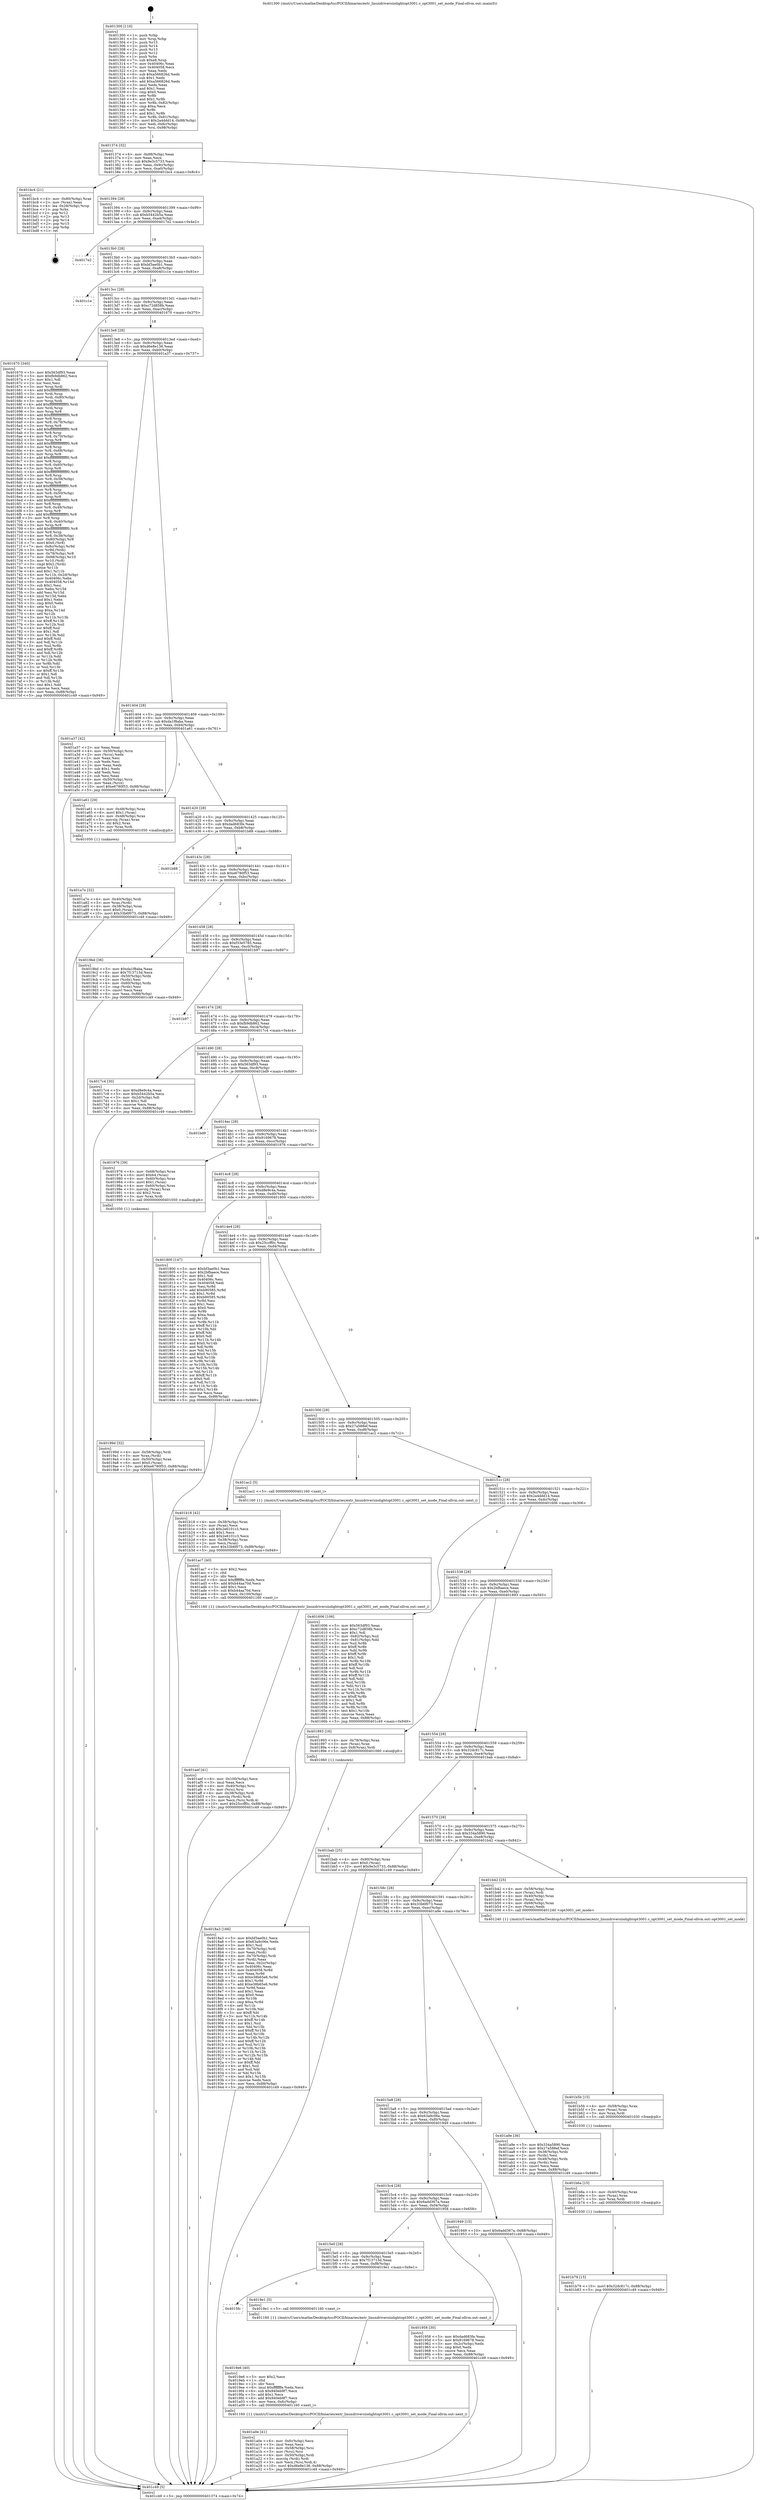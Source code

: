 digraph "0x401300" {
  label = "0x401300 (/mnt/c/Users/mathe/Desktop/tcc/POCII/binaries/extr_linuxdriversiiolightopt3001.c_opt3001_set_mode_Final-ollvm.out::main(0))"
  labelloc = "t"
  node[shape=record]

  Entry [label="",width=0.3,height=0.3,shape=circle,fillcolor=black,style=filled]
  "0x401374" [label="{
     0x401374 [32]\l
     | [instrs]\l
     &nbsp;&nbsp;0x401374 \<+6\>: mov -0x88(%rbp),%eax\l
     &nbsp;&nbsp;0x40137a \<+2\>: mov %eax,%ecx\l
     &nbsp;&nbsp;0x40137c \<+6\>: sub $0x9e3c5733,%ecx\l
     &nbsp;&nbsp;0x401382 \<+6\>: mov %eax,-0x9c(%rbp)\l
     &nbsp;&nbsp;0x401388 \<+6\>: mov %ecx,-0xa0(%rbp)\l
     &nbsp;&nbsp;0x40138e \<+6\>: je 0000000000401bc4 \<main+0x8c4\>\l
  }"]
  "0x401bc4" [label="{
     0x401bc4 [21]\l
     | [instrs]\l
     &nbsp;&nbsp;0x401bc4 \<+4\>: mov -0x80(%rbp),%rax\l
     &nbsp;&nbsp;0x401bc8 \<+2\>: mov (%rax),%eax\l
     &nbsp;&nbsp;0x401bca \<+4\>: lea -0x28(%rbp),%rsp\l
     &nbsp;&nbsp;0x401bce \<+1\>: pop %rbx\l
     &nbsp;&nbsp;0x401bcf \<+2\>: pop %r12\l
     &nbsp;&nbsp;0x401bd1 \<+2\>: pop %r13\l
     &nbsp;&nbsp;0x401bd3 \<+2\>: pop %r14\l
     &nbsp;&nbsp;0x401bd5 \<+2\>: pop %r15\l
     &nbsp;&nbsp;0x401bd7 \<+1\>: pop %rbp\l
     &nbsp;&nbsp;0x401bd8 \<+1\>: ret\l
  }"]
  "0x401394" [label="{
     0x401394 [28]\l
     | [instrs]\l
     &nbsp;&nbsp;0x401394 \<+5\>: jmp 0000000000401399 \<main+0x99\>\l
     &nbsp;&nbsp;0x401399 \<+6\>: mov -0x9c(%rbp),%eax\l
     &nbsp;&nbsp;0x40139f \<+5\>: sub $0xb5442b5a,%eax\l
     &nbsp;&nbsp;0x4013a4 \<+6\>: mov %eax,-0xa4(%rbp)\l
     &nbsp;&nbsp;0x4013aa \<+6\>: je 00000000004017e2 \<main+0x4e2\>\l
  }"]
  Exit [label="",width=0.3,height=0.3,shape=circle,fillcolor=black,style=filled,peripheries=2]
  "0x4017e2" [label="{
     0x4017e2\l
  }", style=dashed]
  "0x4013b0" [label="{
     0x4013b0 [28]\l
     | [instrs]\l
     &nbsp;&nbsp;0x4013b0 \<+5\>: jmp 00000000004013b5 \<main+0xb5\>\l
     &nbsp;&nbsp;0x4013b5 \<+6\>: mov -0x9c(%rbp),%eax\l
     &nbsp;&nbsp;0x4013bb \<+5\>: sub $0xbf3ae0b1,%eax\l
     &nbsp;&nbsp;0x4013c0 \<+6\>: mov %eax,-0xa8(%rbp)\l
     &nbsp;&nbsp;0x4013c6 \<+6\>: je 0000000000401c1e \<main+0x91e\>\l
  }"]
  "0x401b79" [label="{
     0x401b79 [15]\l
     | [instrs]\l
     &nbsp;&nbsp;0x401b79 \<+10\>: movl $0x32dc817c,-0x88(%rbp)\l
     &nbsp;&nbsp;0x401b83 \<+5\>: jmp 0000000000401c49 \<main+0x949\>\l
  }"]
  "0x401c1e" [label="{
     0x401c1e\l
  }", style=dashed]
  "0x4013cc" [label="{
     0x4013cc [28]\l
     | [instrs]\l
     &nbsp;&nbsp;0x4013cc \<+5\>: jmp 00000000004013d1 \<main+0xd1\>\l
     &nbsp;&nbsp;0x4013d1 \<+6\>: mov -0x9c(%rbp),%eax\l
     &nbsp;&nbsp;0x4013d7 \<+5\>: sub $0xc72d858b,%eax\l
     &nbsp;&nbsp;0x4013dc \<+6\>: mov %eax,-0xac(%rbp)\l
     &nbsp;&nbsp;0x4013e2 \<+6\>: je 0000000000401670 \<main+0x370\>\l
  }"]
  "0x401b6a" [label="{
     0x401b6a [15]\l
     | [instrs]\l
     &nbsp;&nbsp;0x401b6a \<+4\>: mov -0x40(%rbp),%rax\l
     &nbsp;&nbsp;0x401b6e \<+3\>: mov (%rax),%rax\l
     &nbsp;&nbsp;0x401b71 \<+3\>: mov %rax,%rdi\l
     &nbsp;&nbsp;0x401b74 \<+5\>: call 0000000000401030 \<free@plt\>\l
     | [calls]\l
     &nbsp;&nbsp;0x401030 \{1\} (unknown)\l
  }"]
  "0x401670" [label="{
     0x401670 [340]\l
     | [instrs]\l
     &nbsp;&nbsp;0x401670 \<+5\>: mov $0x563df93,%eax\l
     &nbsp;&nbsp;0x401675 \<+5\>: mov $0xfb9db862,%ecx\l
     &nbsp;&nbsp;0x40167a \<+2\>: mov $0x1,%dl\l
     &nbsp;&nbsp;0x40167c \<+2\>: xor %esi,%esi\l
     &nbsp;&nbsp;0x40167e \<+3\>: mov %rsp,%rdi\l
     &nbsp;&nbsp;0x401681 \<+4\>: add $0xfffffffffffffff0,%rdi\l
     &nbsp;&nbsp;0x401685 \<+3\>: mov %rdi,%rsp\l
     &nbsp;&nbsp;0x401688 \<+4\>: mov %rdi,-0x80(%rbp)\l
     &nbsp;&nbsp;0x40168c \<+3\>: mov %rsp,%rdi\l
     &nbsp;&nbsp;0x40168f \<+4\>: add $0xfffffffffffffff0,%rdi\l
     &nbsp;&nbsp;0x401693 \<+3\>: mov %rdi,%rsp\l
     &nbsp;&nbsp;0x401696 \<+3\>: mov %rsp,%r8\l
     &nbsp;&nbsp;0x401699 \<+4\>: add $0xfffffffffffffff0,%r8\l
     &nbsp;&nbsp;0x40169d \<+3\>: mov %r8,%rsp\l
     &nbsp;&nbsp;0x4016a0 \<+4\>: mov %r8,-0x78(%rbp)\l
     &nbsp;&nbsp;0x4016a4 \<+3\>: mov %rsp,%r8\l
     &nbsp;&nbsp;0x4016a7 \<+4\>: add $0xfffffffffffffff0,%r8\l
     &nbsp;&nbsp;0x4016ab \<+3\>: mov %r8,%rsp\l
     &nbsp;&nbsp;0x4016ae \<+4\>: mov %r8,-0x70(%rbp)\l
     &nbsp;&nbsp;0x4016b2 \<+3\>: mov %rsp,%r8\l
     &nbsp;&nbsp;0x4016b5 \<+4\>: add $0xfffffffffffffff0,%r8\l
     &nbsp;&nbsp;0x4016b9 \<+3\>: mov %r8,%rsp\l
     &nbsp;&nbsp;0x4016bc \<+4\>: mov %r8,-0x68(%rbp)\l
     &nbsp;&nbsp;0x4016c0 \<+3\>: mov %rsp,%r8\l
     &nbsp;&nbsp;0x4016c3 \<+4\>: add $0xfffffffffffffff0,%r8\l
     &nbsp;&nbsp;0x4016c7 \<+3\>: mov %r8,%rsp\l
     &nbsp;&nbsp;0x4016ca \<+4\>: mov %r8,-0x60(%rbp)\l
     &nbsp;&nbsp;0x4016ce \<+3\>: mov %rsp,%r8\l
     &nbsp;&nbsp;0x4016d1 \<+4\>: add $0xfffffffffffffff0,%r8\l
     &nbsp;&nbsp;0x4016d5 \<+3\>: mov %r8,%rsp\l
     &nbsp;&nbsp;0x4016d8 \<+4\>: mov %r8,-0x58(%rbp)\l
     &nbsp;&nbsp;0x4016dc \<+3\>: mov %rsp,%r8\l
     &nbsp;&nbsp;0x4016df \<+4\>: add $0xfffffffffffffff0,%r8\l
     &nbsp;&nbsp;0x4016e3 \<+3\>: mov %r8,%rsp\l
     &nbsp;&nbsp;0x4016e6 \<+4\>: mov %r8,-0x50(%rbp)\l
     &nbsp;&nbsp;0x4016ea \<+3\>: mov %rsp,%r8\l
     &nbsp;&nbsp;0x4016ed \<+4\>: add $0xfffffffffffffff0,%r8\l
     &nbsp;&nbsp;0x4016f1 \<+3\>: mov %r8,%rsp\l
     &nbsp;&nbsp;0x4016f4 \<+4\>: mov %r8,-0x48(%rbp)\l
     &nbsp;&nbsp;0x4016f8 \<+3\>: mov %rsp,%r8\l
     &nbsp;&nbsp;0x4016fb \<+4\>: add $0xfffffffffffffff0,%r8\l
     &nbsp;&nbsp;0x4016ff \<+3\>: mov %r8,%rsp\l
     &nbsp;&nbsp;0x401702 \<+4\>: mov %r8,-0x40(%rbp)\l
     &nbsp;&nbsp;0x401706 \<+3\>: mov %rsp,%r8\l
     &nbsp;&nbsp;0x401709 \<+4\>: add $0xfffffffffffffff0,%r8\l
     &nbsp;&nbsp;0x40170d \<+3\>: mov %r8,%rsp\l
     &nbsp;&nbsp;0x401710 \<+4\>: mov %r8,-0x38(%rbp)\l
     &nbsp;&nbsp;0x401714 \<+4\>: mov -0x80(%rbp),%r8\l
     &nbsp;&nbsp;0x401718 \<+7\>: movl $0x0,(%r8)\l
     &nbsp;&nbsp;0x40171f \<+7\>: mov -0x8c(%rbp),%r9d\l
     &nbsp;&nbsp;0x401726 \<+3\>: mov %r9d,(%rdi)\l
     &nbsp;&nbsp;0x401729 \<+4\>: mov -0x78(%rbp),%r8\l
     &nbsp;&nbsp;0x40172d \<+7\>: mov -0x98(%rbp),%r10\l
     &nbsp;&nbsp;0x401734 \<+3\>: mov %r10,(%r8)\l
     &nbsp;&nbsp;0x401737 \<+3\>: cmpl $0x2,(%rdi)\l
     &nbsp;&nbsp;0x40173a \<+4\>: setne %r11b\l
     &nbsp;&nbsp;0x40173e \<+4\>: and $0x1,%r11b\l
     &nbsp;&nbsp;0x401742 \<+4\>: mov %r11b,-0x2d(%rbp)\l
     &nbsp;&nbsp;0x401746 \<+7\>: mov 0x40406c,%ebx\l
     &nbsp;&nbsp;0x40174d \<+8\>: mov 0x404058,%r14d\l
     &nbsp;&nbsp;0x401755 \<+3\>: sub $0x1,%esi\l
     &nbsp;&nbsp;0x401758 \<+3\>: mov %ebx,%r15d\l
     &nbsp;&nbsp;0x40175b \<+3\>: add %esi,%r15d\l
     &nbsp;&nbsp;0x40175e \<+4\>: imul %r15d,%ebx\l
     &nbsp;&nbsp;0x401762 \<+3\>: and $0x1,%ebx\l
     &nbsp;&nbsp;0x401765 \<+3\>: cmp $0x0,%ebx\l
     &nbsp;&nbsp;0x401768 \<+4\>: sete %r11b\l
     &nbsp;&nbsp;0x40176c \<+4\>: cmp $0xa,%r14d\l
     &nbsp;&nbsp;0x401770 \<+4\>: setl %r12b\l
     &nbsp;&nbsp;0x401774 \<+3\>: mov %r11b,%r13b\l
     &nbsp;&nbsp;0x401777 \<+4\>: xor $0xff,%r13b\l
     &nbsp;&nbsp;0x40177b \<+3\>: mov %r12b,%sil\l
     &nbsp;&nbsp;0x40177e \<+4\>: xor $0xff,%sil\l
     &nbsp;&nbsp;0x401782 \<+3\>: xor $0x1,%dl\l
     &nbsp;&nbsp;0x401785 \<+3\>: mov %r13b,%dil\l
     &nbsp;&nbsp;0x401788 \<+4\>: and $0xff,%dil\l
     &nbsp;&nbsp;0x40178c \<+3\>: and %dl,%r11b\l
     &nbsp;&nbsp;0x40178f \<+3\>: mov %sil,%r8b\l
     &nbsp;&nbsp;0x401792 \<+4\>: and $0xff,%r8b\l
     &nbsp;&nbsp;0x401796 \<+3\>: and %dl,%r12b\l
     &nbsp;&nbsp;0x401799 \<+3\>: or %r11b,%dil\l
     &nbsp;&nbsp;0x40179c \<+3\>: or %r12b,%r8b\l
     &nbsp;&nbsp;0x40179f \<+3\>: xor %r8b,%dil\l
     &nbsp;&nbsp;0x4017a2 \<+3\>: or %sil,%r13b\l
     &nbsp;&nbsp;0x4017a5 \<+4\>: xor $0xff,%r13b\l
     &nbsp;&nbsp;0x4017a9 \<+3\>: or $0x1,%dl\l
     &nbsp;&nbsp;0x4017ac \<+3\>: and %dl,%r13b\l
     &nbsp;&nbsp;0x4017af \<+3\>: or %r13b,%dil\l
     &nbsp;&nbsp;0x4017b2 \<+4\>: test $0x1,%dil\l
     &nbsp;&nbsp;0x4017b6 \<+3\>: cmovne %ecx,%eax\l
     &nbsp;&nbsp;0x4017b9 \<+6\>: mov %eax,-0x88(%rbp)\l
     &nbsp;&nbsp;0x4017bf \<+5\>: jmp 0000000000401c49 \<main+0x949\>\l
  }"]
  "0x4013e8" [label="{
     0x4013e8 [28]\l
     | [instrs]\l
     &nbsp;&nbsp;0x4013e8 \<+5\>: jmp 00000000004013ed \<main+0xed\>\l
     &nbsp;&nbsp;0x4013ed \<+6\>: mov -0x9c(%rbp),%eax\l
     &nbsp;&nbsp;0x4013f3 \<+5\>: sub $0xd6e8e136,%eax\l
     &nbsp;&nbsp;0x4013f8 \<+6\>: mov %eax,-0xb0(%rbp)\l
     &nbsp;&nbsp;0x4013fe \<+6\>: je 0000000000401a37 \<main+0x737\>\l
  }"]
  "0x401b5b" [label="{
     0x401b5b [15]\l
     | [instrs]\l
     &nbsp;&nbsp;0x401b5b \<+4\>: mov -0x58(%rbp),%rax\l
     &nbsp;&nbsp;0x401b5f \<+3\>: mov (%rax),%rax\l
     &nbsp;&nbsp;0x401b62 \<+3\>: mov %rax,%rdi\l
     &nbsp;&nbsp;0x401b65 \<+5\>: call 0000000000401030 \<free@plt\>\l
     | [calls]\l
     &nbsp;&nbsp;0x401030 \{1\} (unknown)\l
  }"]
  "0x401a37" [label="{
     0x401a37 [42]\l
     | [instrs]\l
     &nbsp;&nbsp;0x401a37 \<+2\>: xor %eax,%eax\l
     &nbsp;&nbsp;0x401a39 \<+4\>: mov -0x50(%rbp),%rcx\l
     &nbsp;&nbsp;0x401a3d \<+2\>: mov (%rcx),%edx\l
     &nbsp;&nbsp;0x401a3f \<+2\>: mov %eax,%esi\l
     &nbsp;&nbsp;0x401a41 \<+2\>: sub %edx,%esi\l
     &nbsp;&nbsp;0x401a43 \<+2\>: mov %eax,%edx\l
     &nbsp;&nbsp;0x401a45 \<+3\>: sub $0x1,%edx\l
     &nbsp;&nbsp;0x401a48 \<+2\>: add %edx,%esi\l
     &nbsp;&nbsp;0x401a4a \<+2\>: sub %esi,%eax\l
     &nbsp;&nbsp;0x401a4c \<+4\>: mov -0x50(%rbp),%rcx\l
     &nbsp;&nbsp;0x401a50 \<+2\>: mov %eax,(%rcx)\l
     &nbsp;&nbsp;0x401a52 \<+10\>: movl $0xe6780f53,-0x88(%rbp)\l
     &nbsp;&nbsp;0x401a5c \<+5\>: jmp 0000000000401c49 \<main+0x949\>\l
  }"]
  "0x401404" [label="{
     0x401404 [28]\l
     | [instrs]\l
     &nbsp;&nbsp;0x401404 \<+5\>: jmp 0000000000401409 \<main+0x109\>\l
     &nbsp;&nbsp;0x401409 \<+6\>: mov -0x9c(%rbp),%eax\l
     &nbsp;&nbsp;0x40140f \<+5\>: sub $0xda1f8aba,%eax\l
     &nbsp;&nbsp;0x401414 \<+6\>: mov %eax,-0xb4(%rbp)\l
     &nbsp;&nbsp;0x40141a \<+6\>: je 0000000000401a61 \<main+0x761\>\l
  }"]
  "0x401aef" [label="{
     0x401aef [41]\l
     | [instrs]\l
     &nbsp;&nbsp;0x401aef \<+6\>: mov -0x100(%rbp),%ecx\l
     &nbsp;&nbsp;0x401af5 \<+3\>: imul %eax,%ecx\l
     &nbsp;&nbsp;0x401af8 \<+4\>: mov -0x40(%rbp),%rsi\l
     &nbsp;&nbsp;0x401afc \<+3\>: mov (%rsi),%rsi\l
     &nbsp;&nbsp;0x401aff \<+4\>: mov -0x38(%rbp),%rdi\l
     &nbsp;&nbsp;0x401b03 \<+3\>: movslq (%rdi),%rdi\l
     &nbsp;&nbsp;0x401b06 \<+3\>: mov %ecx,(%rsi,%rdi,4)\l
     &nbsp;&nbsp;0x401b09 \<+10\>: movl $0x25ccff0c,-0x88(%rbp)\l
     &nbsp;&nbsp;0x401b13 \<+5\>: jmp 0000000000401c49 \<main+0x949\>\l
  }"]
  "0x401a61" [label="{
     0x401a61 [29]\l
     | [instrs]\l
     &nbsp;&nbsp;0x401a61 \<+4\>: mov -0x48(%rbp),%rax\l
     &nbsp;&nbsp;0x401a65 \<+6\>: movl $0x1,(%rax)\l
     &nbsp;&nbsp;0x401a6b \<+4\>: mov -0x48(%rbp),%rax\l
     &nbsp;&nbsp;0x401a6f \<+3\>: movslq (%rax),%rax\l
     &nbsp;&nbsp;0x401a72 \<+4\>: shl $0x2,%rax\l
     &nbsp;&nbsp;0x401a76 \<+3\>: mov %rax,%rdi\l
     &nbsp;&nbsp;0x401a79 \<+5\>: call 0000000000401050 \<malloc@plt\>\l
     | [calls]\l
     &nbsp;&nbsp;0x401050 \{1\} (unknown)\l
  }"]
  "0x401420" [label="{
     0x401420 [28]\l
     | [instrs]\l
     &nbsp;&nbsp;0x401420 \<+5\>: jmp 0000000000401425 \<main+0x125\>\l
     &nbsp;&nbsp;0x401425 \<+6\>: mov -0x9c(%rbp),%eax\l
     &nbsp;&nbsp;0x40142b \<+5\>: sub $0xdad683fe,%eax\l
     &nbsp;&nbsp;0x401430 \<+6\>: mov %eax,-0xb8(%rbp)\l
     &nbsp;&nbsp;0x401436 \<+6\>: je 0000000000401b88 \<main+0x888\>\l
  }"]
  "0x401ac7" [label="{
     0x401ac7 [40]\l
     | [instrs]\l
     &nbsp;&nbsp;0x401ac7 \<+5\>: mov $0x2,%ecx\l
     &nbsp;&nbsp;0x401acc \<+1\>: cltd\l
     &nbsp;&nbsp;0x401acd \<+2\>: idiv %ecx\l
     &nbsp;&nbsp;0x401acf \<+6\>: imul $0xfffffffe,%edx,%ecx\l
     &nbsp;&nbsp;0x401ad5 \<+6\>: add $0xb44aa70d,%ecx\l
     &nbsp;&nbsp;0x401adb \<+3\>: add $0x1,%ecx\l
     &nbsp;&nbsp;0x401ade \<+6\>: sub $0xb44aa70d,%ecx\l
     &nbsp;&nbsp;0x401ae4 \<+6\>: mov %ecx,-0x100(%rbp)\l
     &nbsp;&nbsp;0x401aea \<+5\>: call 0000000000401160 \<next_i\>\l
     | [calls]\l
     &nbsp;&nbsp;0x401160 \{1\} (/mnt/c/Users/mathe/Desktop/tcc/POCII/binaries/extr_linuxdriversiiolightopt3001.c_opt3001_set_mode_Final-ollvm.out::next_i)\l
  }"]
  "0x401b88" [label="{
     0x401b88\l
  }", style=dashed]
  "0x40143c" [label="{
     0x40143c [28]\l
     | [instrs]\l
     &nbsp;&nbsp;0x40143c \<+5\>: jmp 0000000000401441 \<main+0x141\>\l
     &nbsp;&nbsp;0x401441 \<+6\>: mov -0x9c(%rbp),%eax\l
     &nbsp;&nbsp;0x401447 \<+5\>: sub $0xe6780f53,%eax\l
     &nbsp;&nbsp;0x40144c \<+6\>: mov %eax,-0xbc(%rbp)\l
     &nbsp;&nbsp;0x401452 \<+6\>: je 00000000004019bd \<main+0x6bd\>\l
  }"]
  "0x401a7e" [label="{
     0x401a7e [32]\l
     | [instrs]\l
     &nbsp;&nbsp;0x401a7e \<+4\>: mov -0x40(%rbp),%rdi\l
     &nbsp;&nbsp;0x401a82 \<+3\>: mov %rax,(%rdi)\l
     &nbsp;&nbsp;0x401a85 \<+4\>: mov -0x38(%rbp),%rax\l
     &nbsp;&nbsp;0x401a89 \<+6\>: movl $0x0,(%rax)\l
     &nbsp;&nbsp;0x401a8f \<+10\>: movl $0x33b6f073,-0x88(%rbp)\l
     &nbsp;&nbsp;0x401a99 \<+5\>: jmp 0000000000401c49 \<main+0x949\>\l
  }"]
  "0x4019bd" [label="{
     0x4019bd [36]\l
     | [instrs]\l
     &nbsp;&nbsp;0x4019bd \<+5\>: mov $0xda1f8aba,%eax\l
     &nbsp;&nbsp;0x4019c2 \<+5\>: mov $0x7f13713d,%ecx\l
     &nbsp;&nbsp;0x4019c7 \<+4\>: mov -0x50(%rbp),%rdx\l
     &nbsp;&nbsp;0x4019cb \<+2\>: mov (%rdx),%esi\l
     &nbsp;&nbsp;0x4019cd \<+4\>: mov -0x60(%rbp),%rdx\l
     &nbsp;&nbsp;0x4019d1 \<+2\>: cmp (%rdx),%esi\l
     &nbsp;&nbsp;0x4019d3 \<+3\>: cmovl %ecx,%eax\l
     &nbsp;&nbsp;0x4019d6 \<+6\>: mov %eax,-0x88(%rbp)\l
     &nbsp;&nbsp;0x4019dc \<+5\>: jmp 0000000000401c49 \<main+0x949\>\l
  }"]
  "0x401458" [label="{
     0x401458 [28]\l
     | [instrs]\l
     &nbsp;&nbsp;0x401458 \<+5\>: jmp 000000000040145d \<main+0x15d\>\l
     &nbsp;&nbsp;0x40145d \<+6\>: mov -0x9c(%rbp),%eax\l
     &nbsp;&nbsp;0x401463 \<+5\>: sub $0xf33e5785,%eax\l
     &nbsp;&nbsp;0x401468 \<+6\>: mov %eax,-0xc0(%rbp)\l
     &nbsp;&nbsp;0x40146e \<+6\>: je 0000000000401b97 \<main+0x897\>\l
  }"]
  "0x401a0e" [label="{
     0x401a0e [41]\l
     | [instrs]\l
     &nbsp;&nbsp;0x401a0e \<+6\>: mov -0xfc(%rbp),%ecx\l
     &nbsp;&nbsp;0x401a14 \<+3\>: imul %eax,%ecx\l
     &nbsp;&nbsp;0x401a17 \<+4\>: mov -0x58(%rbp),%rsi\l
     &nbsp;&nbsp;0x401a1b \<+3\>: mov (%rsi),%rsi\l
     &nbsp;&nbsp;0x401a1e \<+4\>: mov -0x50(%rbp),%rdi\l
     &nbsp;&nbsp;0x401a22 \<+3\>: movslq (%rdi),%rdi\l
     &nbsp;&nbsp;0x401a25 \<+3\>: mov %ecx,(%rsi,%rdi,4)\l
     &nbsp;&nbsp;0x401a28 \<+10\>: movl $0xd6e8e136,-0x88(%rbp)\l
     &nbsp;&nbsp;0x401a32 \<+5\>: jmp 0000000000401c49 \<main+0x949\>\l
  }"]
  "0x401b97" [label="{
     0x401b97\l
  }", style=dashed]
  "0x401474" [label="{
     0x401474 [28]\l
     | [instrs]\l
     &nbsp;&nbsp;0x401474 \<+5\>: jmp 0000000000401479 \<main+0x179\>\l
     &nbsp;&nbsp;0x401479 \<+6\>: mov -0x9c(%rbp),%eax\l
     &nbsp;&nbsp;0x40147f \<+5\>: sub $0xfb9db862,%eax\l
     &nbsp;&nbsp;0x401484 \<+6\>: mov %eax,-0xc4(%rbp)\l
     &nbsp;&nbsp;0x40148a \<+6\>: je 00000000004017c4 \<main+0x4c4\>\l
  }"]
  "0x4019e6" [label="{
     0x4019e6 [40]\l
     | [instrs]\l
     &nbsp;&nbsp;0x4019e6 \<+5\>: mov $0x2,%ecx\l
     &nbsp;&nbsp;0x4019eb \<+1\>: cltd\l
     &nbsp;&nbsp;0x4019ec \<+2\>: idiv %ecx\l
     &nbsp;&nbsp;0x4019ee \<+6\>: imul $0xfffffffe,%edx,%ecx\l
     &nbsp;&nbsp;0x4019f4 \<+6\>: sub $0x940eb9f7,%ecx\l
     &nbsp;&nbsp;0x4019fa \<+3\>: add $0x1,%ecx\l
     &nbsp;&nbsp;0x4019fd \<+6\>: add $0x940eb9f7,%ecx\l
     &nbsp;&nbsp;0x401a03 \<+6\>: mov %ecx,-0xfc(%rbp)\l
     &nbsp;&nbsp;0x401a09 \<+5\>: call 0000000000401160 \<next_i\>\l
     | [calls]\l
     &nbsp;&nbsp;0x401160 \{1\} (/mnt/c/Users/mathe/Desktop/tcc/POCII/binaries/extr_linuxdriversiiolightopt3001.c_opt3001_set_mode_Final-ollvm.out::next_i)\l
  }"]
  "0x4017c4" [label="{
     0x4017c4 [30]\l
     | [instrs]\l
     &nbsp;&nbsp;0x4017c4 \<+5\>: mov $0xd8e9c4a,%eax\l
     &nbsp;&nbsp;0x4017c9 \<+5\>: mov $0xb5442b5a,%ecx\l
     &nbsp;&nbsp;0x4017ce \<+3\>: mov -0x2d(%rbp),%dl\l
     &nbsp;&nbsp;0x4017d1 \<+3\>: test $0x1,%dl\l
     &nbsp;&nbsp;0x4017d4 \<+3\>: cmovne %ecx,%eax\l
     &nbsp;&nbsp;0x4017d7 \<+6\>: mov %eax,-0x88(%rbp)\l
     &nbsp;&nbsp;0x4017dd \<+5\>: jmp 0000000000401c49 \<main+0x949\>\l
  }"]
  "0x401490" [label="{
     0x401490 [28]\l
     | [instrs]\l
     &nbsp;&nbsp;0x401490 \<+5\>: jmp 0000000000401495 \<main+0x195\>\l
     &nbsp;&nbsp;0x401495 \<+6\>: mov -0x9c(%rbp),%eax\l
     &nbsp;&nbsp;0x40149b \<+5\>: sub $0x563df93,%eax\l
     &nbsp;&nbsp;0x4014a0 \<+6\>: mov %eax,-0xc8(%rbp)\l
     &nbsp;&nbsp;0x4014a6 \<+6\>: je 0000000000401bd9 \<main+0x8d9\>\l
  }"]
  "0x4015fc" [label="{
     0x4015fc\l
  }", style=dashed]
  "0x401bd9" [label="{
     0x401bd9\l
  }", style=dashed]
  "0x4014ac" [label="{
     0x4014ac [28]\l
     | [instrs]\l
     &nbsp;&nbsp;0x4014ac \<+5\>: jmp 00000000004014b1 \<main+0x1b1\>\l
     &nbsp;&nbsp;0x4014b1 \<+6\>: mov -0x9c(%rbp),%eax\l
     &nbsp;&nbsp;0x4014b7 \<+5\>: sub $0x9169678,%eax\l
     &nbsp;&nbsp;0x4014bc \<+6\>: mov %eax,-0xcc(%rbp)\l
     &nbsp;&nbsp;0x4014c2 \<+6\>: je 0000000000401976 \<main+0x676\>\l
  }"]
  "0x4019e1" [label="{
     0x4019e1 [5]\l
     | [instrs]\l
     &nbsp;&nbsp;0x4019e1 \<+5\>: call 0000000000401160 \<next_i\>\l
     | [calls]\l
     &nbsp;&nbsp;0x401160 \{1\} (/mnt/c/Users/mathe/Desktop/tcc/POCII/binaries/extr_linuxdriversiiolightopt3001.c_opt3001_set_mode_Final-ollvm.out::next_i)\l
  }"]
  "0x401976" [label="{
     0x401976 [39]\l
     | [instrs]\l
     &nbsp;&nbsp;0x401976 \<+4\>: mov -0x68(%rbp),%rax\l
     &nbsp;&nbsp;0x40197a \<+6\>: movl $0x64,(%rax)\l
     &nbsp;&nbsp;0x401980 \<+4\>: mov -0x60(%rbp),%rax\l
     &nbsp;&nbsp;0x401984 \<+6\>: movl $0x1,(%rax)\l
     &nbsp;&nbsp;0x40198a \<+4\>: mov -0x60(%rbp),%rax\l
     &nbsp;&nbsp;0x40198e \<+3\>: movslq (%rax),%rax\l
     &nbsp;&nbsp;0x401991 \<+4\>: shl $0x2,%rax\l
     &nbsp;&nbsp;0x401995 \<+3\>: mov %rax,%rdi\l
     &nbsp;&nbsp;0x401998 \<+5\>: call 0000000000401050 \<malloc@plt\>\l
     | [calls]\l
     &nbsp;&nbsp;0x401050 \{1\} (unknown)\l
  }"]
  "0x4014c8" [label="{
     0x4014c8 [28]\l
     | [instrs]\l
     &nbsp;&nbsp;0x4014c8 \<+5\>: jmp 00000000004014cd \<main+0x1cd\>\l
     &nbsp;&nbsp;0x4014cd \<+6\>: mov -0x9c(%rbp),%eax\l
     &nbsp;&nbsp;0x4014d3 \<+5\>: sub $0xd8e9c4a,%eax\l
     &nbsp;&nbsp;0x4014d8 \<+6\>: mov %eax,-0xd0(%rbp)\l
     &nbsp;&nbsp;0x4014de \<+6\>: je 0000000000401800 \<main+0x500\>\l
  }"]
  "0x40199d" [label="{
     0x40199d [32]\l
     | [instrs]\l
     &nbsp;&nbsp;0x40199d \<+4\>: mov -0x58(%rbp),%rdi\l
     &nbsp;&nbsp;0x4019a1 \<+3\>: mov %rax,(%rdi)\l
     &nbsp;&nbsp;0x4019a4 \<+4\>: mov -0x50(%rbp),%rax\l
     &nbsp;&nbsp;0x4019a8 \<+6\>: movl $0x0,(%rax)\l
     &nbsp;&nbsp;0x4019ae \<+10\>: movl $0xe6780f53,-0x88(%rbp)\l
     &nbsp;&nbsp;0x4019b8 \<+5\>: jmp 0000000000401c49 \<main+0x949\>\l
  }"]
  "0x401800" [label="{
     0x401800 [147]\l
     | [instrs]\l
     &nbsp;&nbsp;0x401800 \<+5\>: mov $0xbf3ae0b1,%eax\l
     &nbsp;&nbsp;0x401805 \<+5\>: mov $0x2bfbaece,%ecx\l
     &nbsp;&nbsp;0x40180a \<+2\>: mov $0x1,%dl\l
     &nbsp;&nbsp;0x40180c \<+7\>: mov 0x40406c,%esi\l
     &nbsp;&nbsp;0x401813 \<+7\>: mov 0x404058,%edi\l
     &nbsp;&nbsp;0x40181a \<+3\>: mov %esi,%r8d\l
     &nbsp;&nbsp;0x40181d \<+7\>: add $0xb90585,%r8d\l
     &nbsp;&nbsp;0x401824 \<+4\>: sub $0x1,%r8d\l
     &nbsp;&nbsp;0x401828 \<+7\>: sub $0xb90585,%r8d\l
     &nbsp;&nbsp;0x40182f \<+4\>: imul %r8d,%esi\l
     &nbsp;&nbsp;0x401833 \<+3\>: and $0x1,%esi\l
     &nbsp;&nbsp;0x401836 \<+3\>: cmp $0x0,%esi\l
     &nbsp;&nbsp;0x401839 \<+4\>: sete %r9b\l
     &nbsp;&nbsp;0x40183d \<+3\>: cmp $0xa,%edi\l
     &nbsp;&nbsp;0x401840 \<+4\>: setl %r10b\l
     &nbsp;&nbsp;0x401844 \<+3\>: mov %r9b,%r11b\l
     &nbsp;&nbsp;0x401847 \<+4\>: xor $0xff,%r11b\l
     &nbsp;&nbsp;0x40184b \<+3\>: mov %r10b,%bl\l
     &nbsp;&nbsp;0x40184e \<+3\>: xor $0xff,%bl\l
     &nbsp;&nbsp;0x401851 \<+3\>: xor $0x0,%dl\l
     &nbsp;&nbsp;0x401854 \<+3\>: mov %r11b,%r14b\l
     &nbsp;&nbsp;0x401857 \<+4\>: and $0x0,%r14b\l
     &nbsp;&nbsp;0x40185b \<+3\>: and %dl,%r9b\l
     &nbsp;&nbsp;0x40185e \<+3\>: mov %bl,%r15b\l
     &nbsp;&nbsp;0x401861 \<+4\>: and $0x0,%r15b\l
     &nbsp;&nbsp;0x401865 \<+3\>: and %dl,%r10b\l
     &nbsp;&nbsp;0x401868 \<+3\>: or %r9b,%r14b\l
     &nbsp;&nbsp;0x40186b \<+3\>: or %r10b,%r15b\l
     &nbsp;&nbsp;0x40186e \<+3\>: xor %r15b,%r14b\l
     &nbsp;&nbsp;0x401871 \<+3\>: or %bl,%r11b\l
     &nbsp;&nbsp;0x401874 \<+4\>: xor $0xff,%r11b\l
     &nbsp;&nbsp;0x401878 \<+3\>: or $0x0,%dl\l
     &nbsp;&nbsp;0x40187b \<+3\>: and %dl,%r11b\l
     &nbsp;&nbsp;0x40187e \<+3\>: or %r11b,%r14b\l
     &nbsp;&nbsp;0x401881 \<+4\>: test $0x1,%r14b\l
     &nbsp;&nbsp;0x401885 \<+3\>: cmovne %ecx,%eax\l
     &nbsp;&nbsp;0x401888 \<+6\>: mov %eax,-0x88(%rbp)\l
     &nbsp;&nbsp;0x40188e \<+5\>: jmp 0000000000401c49 \<main+0x949\>\l
  }"]
  "0x4014e4" [label="{
     0x4014e4 [28]\l
     | [instrs]\l
     &nbsp;&nbsp;0x4014e4 \<+5\>: jmp 00000000004014e9 \<main+0x1e9\>\l
     &nbsp;&nbsp;0x4014e9 \<+6\>: mov -0x9c(%rbp),%eax\l
     &nbsp;&nbsp;0x4014ef \<+5\>: sub $0x25ccff0c,%eax\l
     &nbsp;&nbsp;0x4014f4 \<+6\>: mov %eax,-0xd4(%rbp)\l
     &nbsp;&nbsp;0x4014fa \<+6\>: je 0000000000401b18 \<main+0x818\>\l
  }"]
  "0x4015e0" [label="{
     0x4015e0 [28]\l
     | [instrs]\l
     &nbsp;&nbsp;0x4015e0 \<+5\>: jmp 00000000004015e5 \<main+0x2e5\>\l
     &nbsp;&nbsp;0x4015e5 \<+6\>: mov -0x9c(%rbp),%eax\l
     &nbsp;&nbsp;0x4015eb \<+5\>: sub $0x7f13713d,%eax\l
     &nbsp;&nbsp;0x4015f0 \<+6\>: mov %eax,-0xf8(%rbp)\l
     &nbsp;&nbsp;0x4015f6 \<+6\>: je 00000000004019e1 \<main+0x6e1\>\l
  }"]
  "0x401b18" [label="{
     0x401b18 [42]\l
     | [instrs]\l
     &nbsp;&nbsp;0x401b18 \<+4\>: mov -0x38(%rbp),%rax\l
     &nbsp;&nbsp;0x401b1c \<+2\>: mov (%rax),%ecx\l
     &nbsp;&nbsp;0x401b1e \<+6\>: sub $0x2e6101c3,%ecx\l
     &nbsp;&nbsp;0x401b24 \<+3\>: add $0x1,%ecx\l
     &nbsp;&nbsp;0x401b27 \<+6\>: add $0x2e6101c3,%ecx\l
     &nbsp;&nbsp;0x401b2d \<+4\>: mov -0x38(%rbp),%rax\l
     &nbsp;&nbsp;0x401b31 \<+2\>: mov %ecx,(%rax)\l
     &nbsp;&nbsp;0x401b33 \<+10\>: movl $0x33b6f073,-0x88(%rbp)\l
     &nbsp;&nbsp;0x401b3d \<+5\>: jmp 0000000000401c49 \<main+0x949\>\l
  }"]
  "0x401500" [label="{
     0x401500 [28]\l
     | [instrs]\l
     &nbsp;&nbsp;0x401500 \<+5\>: jmp 0000000000401505 \<main+0x205\>\l
     &nbsp;&nbsp;0x401505 \<+6\>: mov -0x9c(%rbp),%eax\l
     &nbsp;&nbsp;0x40150b \<+5\>: sub $0x27a588ef,%eax\l
     &nbsp;&nbsp;0x401510 \<+6\>: mov %eax,-0xd8(%rbp)\l
     &nbsp;&nbsp;0x401516 \<+6\>: je 0000000000401ac2 \<main+0x7c2\>\l
  }"]
  "0x401958" [label="{
     0x401958 [30]\l
     | [instrs]\l
     &nbsp;&nbsp;0x401958 \<+5\>: mov $0xdad683fe,%eax\l
     &nbsp;&nbsp;0x40195d \<+5\>: mov $0x9169678,%ecx\l
     &nbsp;&nbsp;0x401962 \<+3\>: mov -0x2c(%rbp),%edx\l
     &nbsp;&nbsp;0x401965 \<+3\>: cmp $0x0,%edx\l
     &nbsp;&nbsp;0x401968 \<+3\>: cmove %ecx,%eax\l
     &nbsp;&nbsp;0x40196b \<+6\>: mov %eax,-0x88(%rbp)\l
     &nbsp;&nbsp;0x401971 \<+5\>: jmp 0000000000401c49 \<main+0x949\>\l
  }"]
  "0x401ac2" [label="{
     0x401ac2 [5]\l
     | [instrs]\l
     &nbsp;&nbsp;0x401ac2 \<+5\>: call 0000000000401160 \<next_i\>\l
     | [calls]\l
     &nbsp;&nbsp;0x401160 \{1\} (/mnt/c/Users/mathe/Desktop/tcc/POCII/binaries/extr_linuxdriversiiolightopt3001.c_opt3001_set_mode_Final-ollvm.out::next_i)\l
  }"]
  "0x40151c" [label="{
     0x40151c [28]\l
     | [instrs]\l
     &nbsp;&nbsp;0x40151c \<+5\>: jmp 0000000000401521 \<main+0x221\>\l
     &nbsp;&nbsp;0x401521 \<+6\>: mov -0x9c(%rbp),%eax\l
     &nbsp;&nbsp;0x401527 \<+5\>: sub $0x2a4ddd14,%eax\l
     &nbsp;&nbsp;0x40152c \<+6\>: mov %eax,-0xdc(%rbp)\l
     &nbsp;&nbsp;0x401532 \<+6\>: je 0000000000401606 \<main+0x306\>\l
  }"]
  "0x4015c4" [label="{
     0x4015c4 [28]\l
     | [instrs]\l
     &nbsp;&nbsp;0x4015c4 \<+5\>: jmp 00000000004015c9 \<main+0x2c9\>\l
     &nbsp;&nbsp;0x4015c9 \<+6\>: mov -0x9c(%rbp),%eax\l
     &nbsp;&nbsp;0x4015cf \<+5\>: sub $0x6add367a,%eax\l
     &nbsp;&nbsp;0x4015d4 \<+6\>: mov %eax,-0xf4(%rbp)\l
     &nbsp;&nbsp;0x4015da \<+6\>: je 0000000000401958 \<main+0x658\>\l
  }"]
  "0x401606" [label="{
     0x401606 [106]\l
     | [instrs]\l
     &nbsp;&nbsp;0x401606 \<+5\>: mov $0x563df93,%eax\l
     &nbsp;&nbsp;0x40160b \<+5\>: mov $0xc72d858b,%ecx\l
     &nbsp;&nbsp;0x401610 \<+2\>: mov $0x1,%dl\l
     &nbsp;&nbsp;0x401612 \<+7\>: mov -0x82(%rbp),%sil\l
     &nbsp;&nbsp;0x401619 \<+7\>: mov -0x81(%rbp),%dil\l
     &nbsp;&nbsp;0x401620 \<+3\>: mov %sil,%r8b\l
     &nbsp;&nbsp;0x401623 \<+4\>: xor $0xff,%r8b\l
     &nbsp;&nbsp;0x401627 \<+3\>: mov %dil,%r9b\l
     &nbsp;&nbsp;0x40162a \<+4\>: xor $0xff,%r9b\l
     &nbsp;&nbsp;0x40162e \<+3\>: xor $0x1,%dl\l
     &nbsp;&nbsp;0x401631 \<+3\>: mov %r8b,%r10b\l
     &nbsp;&nbsp;0x401634 \<+4\>: and $0xff,%r10b\l
     &nbsp;&nbsp;0x401638 \<+3\>: and %dl,%sil\l
     &nbsp;&nbsp;0x40163b \<+3\>: mov %r9b,%r11b\l
     &nbsp;&nbsp;0x40163e \<+4\>: and $0xff,%r11b\l
     &nbsp;&nbsp;0x401642 \<+3\>: and %dl,%dil\l
     &nbsp;&nbsp;0x401645 \<+3\>: or %sil,%r10b\l
     &nbsp;&nbsp;0x401648 \<+3\>: or %dil,%r11b\l
     &nbsp;&nbsp;0x40164b \<+3\>: xor %r11b,%r10b\l
     &nbsp;&nbsp;0x40164e \<+3\>: or %r9b,%r8b\l
     &nbsp;&nbsp;0x401651 \<+4\>: xor $0xff,%r8b\l
     &nbsp;&nbsp;0x401655 \<+3\>: or $0x1,%dl\l
     &nbsp;&nbsp;0x401658 \<+3\>: and %dl,%r8b\l
     &nbsp;&nbsp;0x40165b \<+3\>: or %r8b,%r10b\l
     &nbsp;&nbsp;0x40165e \<+4\>: test $0x1,%r10b\l
     &nbsp;&nbsp;0x401662 \<+3\>: cmovne %ecx,%eax\l
     &nbsp;&nbsp;0x401665 \<+6\>: mov %eax,-0x88(%rbp)\l
     &nbsp;&nbsp;0x40166b \<+5\>: jmp 0000000000401c49 \<main+0x949\>\l
  }"]
  "0x401538" [label="{
     0x401538 [28]\l
     | [instrs]\l
     &nbsp;&nbsp;0x401538 \<+5\>: jmp 000000000040153d \<main+0x23d\>\l
     &nbsp;&nbsp;0x40153d \<+6\>: mov -0x9c(%rbp),%eax\l
     &nbsp;&nbsp;0x401543 \<+5\>: sub $0x2bfbaece,%eax\l
     &nbsp;&nbsp;0x401548 \<+6\>: mov %eax,-0xe0(%rbp)\l
     &nbsp;&nbsp;0x40154e \<+6\>: je 0000000000401893 \<main+0x593\>\l
  }"]
  "0x401c49" [label="{
     0x401c49 [5]\l
     | [instrs]\l
     &nbsp;&nbsp;0x401c49 \<+5\>: jmp 0000000000401374 \<main+0x74\>\l
  }"]
  "0x401300" [label="{
     0x401300 [116]\l
     | [instrs]\l
     &nbsp;&nbsp;0x401300 \<+1\>: push %rbp\l
     &nbsp;&nbsp;0x401301 \<+3\>: mov %rsp,%rbp\l
     &nbsp;&nbsp;0x401304 \<+2\>: push %r15\l
     &nbsp;&nbsp;0x401306 \<+2\>: push %r14\l
     &nbsp;&nbsp;0x401308 \<+2\>: push %r13\l
     &nbsp;&nbsp;0x40130a \<+2\>: push %r12\l
     &nbsp;&nbsp;0x40130c \<+1\>: push %rbx\l
     &nbsp;&nbsp;0x40130d \<+7\>: sub $0xe8,%rsp\l
     &nbsp;&nbsp;0x401314 \<+7\>: mov 0x40406c,%eax\l
     &nbsp;&nbsp;0x40131b \<+7\>: mov 0x404058,%ecx\l
     &nbsp;&nbsp;0x401322 \<+2\>: mov %eax,%edx\l
     &nbsp;&nbsp;0x401324 \<+6\>: sub $0xa566826d,%edx\l
     &nbsp;&nbsp;0x40132a \<+3\>: sub $0x1,%edx\l
     &nbsp;&nbsp;0x40132d \<+6\>: add $0xa566826d,%edx\l
     &nbsp;&nbsp;0x401333 \<+3\>: imul %edx,%eax\l
     &nbsp;&nbsp;0x401336 \<+3\>: and $0x1,%eax\l
     &nbsp;&nbsp;0x401339 \<+3\>: cmp $0x0,%eax\l
     &nbsp;&nbsp;0x40133c \<+4\>: sete %r8b\l
     &nbsp;&nbsp;0x401340 \<+4\>: and $0x1,%r8b\l
     &nbsp;&nbsp;0x401344 \<+7\>: mov %r8b,-0x82(%rbp)\l
     &nbsp;&nbsp;0x40134b \<+3\>: cmp $0xa,%ecx\l
     &nbsp;&nbsp;0x40134e \<+4\>: setl %r8b\l
     &nbsp;&nbsp;0x401352 \<+4\>: and $0x1,%r8b\l
     &nbsp;&nbsp;0x401356 \<+7\>: mov %r8b,-0x81(%rbp)\l
     &nbsp;&nbsp;0x40135d \<+10\>: movl $0x2a4ddd14,-0x88(%rbp)\l
     &nbsp;&nbsp;0x401367 \<+6\>: mov %edi,-0x8c(%rbp)\l
     &nbsp;&nbsp;0x40136d \<+7\>: mov %rsi,-0x98(%rbp)\l
  }"]
  "0x401949" [label="{
     0x401949 [15]\l
     | [instrs]\l
     &nbsp;&nbsp;0x401949 \<+10\>: movl $0x6add367a,-0x88(%rbp)\l
     &nbsp;&nbsp;0x401953 \<+5\>: jmp 0000000000401c49 \<main+0x949\>\l
  }"]
  "0x4015a8" [label="{
     0x4015a8 [28]\l
     | [instrs]\l
     &nbsp;&nbsp;0x4015a8 \<+5\>: jmp 00000000004015ad \<main+0x2ad\>\l
     &nbsp;&nbsp;0x4015ad \<+6\>: mov -0x9c(%rbp),%eax\l
     &nbsp;&nbsp;0x4015b3 \<+5\>: sub $0x63a9c06e,%eax\l
     &nbsp;&nbsp;0x4015b8 \<+6\>: mov %eax,-0xf0(%rbp)\l
     &nbsp;&nbsp;0x4015be \<+6\>: je 0000000000401949 \<main+0x649\>\l
  }"]
  "0x401893" [label="{
     0x401893 [16]\l
     | [instrs]\l
     &nbsp;&nbsp;0x401893 \<+4\>: mov -0x78(%rbp),%rax\l
     &nbsp;&nbsp;0x401897 \<+3\>: mov (%rax),%rax\l
     &nbsp;&nbsp;0x40189a \<+4\>: mov 0x8(%rax),%rdi\l
     &nbsp;&nbsp;0x40189e \<+5\>: call 0000000000401060 \<atoi@plt\>\l
     | [calls]\l
     &nbsp;&nbsp;0x401060 \{1\} (unknown)\l
  }"]
  "0x401554" [label="{
     0x401554 [28]\l
     | [instrs]\l
     &nbsp;&nbsp;0x401554 \<+5\>: jmp 0000000000401559 \<main+0x259\>\l
     &nbsp;&nbsp;0x401559 \<+6\>: mov -0x9c(%rbp),%eax\l
     &nbsp;&nbsp;0x40155f \<+5\>: sub $0x32dc817c,%eax\l
     &nbsp;&nbsp;0x401564 \<+6\>: mov %eax,-0xe4(%rbp)\l
     &nbsp;&nbsp;0x40156a \<+6\>: je 0000000000401bab \<main+0x8ab\>\l
  }"]
  "0x4018a3" [label="{
     0x4018a3 [166]\l
     | [instrs]\l
     &nbsp;&nbsp;0x4018a3 \<+5\>: mov $0xbf3ae0b1,%ecx\l
     &nbsp;&nbsp;0x4018a8 \<+5\>: mov $0x63a9c06e,%edx\l
     &nbsp;&nbsp;0x4018ad \<+3\>: mov $0x1,%sil\l
     &nbsp;&nbsp;0x4018b0 \<+4\>: mov -0x70(%rbp),%rdi\l
     &nbsp;&nbsp;0x4018b4 \<+2\>: mov %eax,(%rdi)\l
     &nbsp;&nbsp;0x4018b6 \<+4\>: mov -0x70(%rbp),%rdi\l
     &nbsp;&nbsp;0x4018ba \<+2\>: mov (%rdi),%eax\l
     &nbsp;&nbsp;0x4018bc \<+3\>: mov %eax,-0x2c(%rbp)\l
     &nbsp;&nbsp;0x4018bf \<+7\>: mov 0x40406c,%eax\l
     &nbsp;&nbsp;0x4018c6 \<+8\>: mov 0x404058,%r8d\l
     &nbsp;&nbsp;0x4018ce \<+3\>: mov %eax,%r9d\l
     &nbsp;&nbsp;0x4018d1 \<+7\>: sub $0xe38b65e6,%r9d\l
     &nbsp;&nbsp;0x4018d8 \<+4\>: sub $0x1,%r9d\l
     &nbsp;&nbsp;0x4018dc \<+7\>: add $0xe38b65e6,%r9d\l
     &nbsp;&nbsp;0x4018e3 \<+4\>: imul %r9d,%eax\l
     &nbsp;&nbsp;0x4018e7 \<+3\>: and $0x1,%eax\l
     &nbsp;&nbsp;0x4018ea \<+3\>: cmp $0x0,%eax\l
     &nbsp;&nbsp;0x4018ed \<+4\>: sete %r10b\l
     &nbsp;&nbsp;0x4018f1 \<+4\>: cmp $0xa,%r8d\l
     &nbsp;&nbsp;0x4018f5 \<+4\>: setl %r11b\l
     &nbsp;&nbsp;0x4018f9 \<+3\>: mov %r10b,%bl\l
     &nbsp;&nbsp;0x4018fc \<+3\>: xor $0xff,%bl\l
     &nbsp;&nbsp;0x4018ff \<+3\>: mov %r11b,%r14b\l
     &nbsp;&nbsp;0x401902 \<+4\>: xor $0xff,%r14b\l
     &nbsp;&nbsp;0x401906 \<+4\>: xor $0x1,%sil\l
     &nbsp;&nbsp;0x40190a \<+3\>: mov %bl,%r15b\l
     &nbsp;&nbsp;0x40190d \<+4\>: and $0xff,%r15b\l
     &nbsp;&nbsp;0x401911 \<+3\>: and %sil,%r10b\l
     &nbsp;&nbsp;0x401914 \<+3\>: mov %r14b,%r12b\l
     &nbsp;&nbsp;0x401917 \<+4\>: and $0xff,%r12b\l
     &nbsp;&nbsp;0x40191b \<+3\>: and %sil,%r11b\l
     &nbsp;&nbsp;0x40191e \<+3\>: or %r10b,%r15b\l
     &nbsp;&nbsp;0x401921 \<+3\>: or %r11b,%r12b\l
     &nbsp;&nbsp;0x401924 \<+3\>: xor %r12b,%r15b\l
     &nbsp;&nbsp;0x401927 \<+3\>: or %r14b,%bl\l
     &nbsp;&nbsp;0x40192a \<+3\>: xor $0xff,%bl\l
     &nbsp;&nbsp;0x40192d \<+4\>: or $0x1,%sil\l
     &nbsp;&nbsp;0x401931 \<+3\>: and %sil,%bl\l
     &nbsp;&nbsp;0x401934 \<+3\>: or %bl,%r15b\l
     &nbsp;&nbsp;0x401937 \<+4\>: test $0x1,%r15b\l
     &nbsp;&nbsp;0x40193b \<+3\>: cmovne %edx,%ecx\l
     &nbsp;&nbsp;0x40193e \<+6\>: mov %ecx,-0x88(%rbp)\l
     &nbsp;&nbsp;0x401944 \<+5\>: jmp 0000000000401c49 \<main+0x949\>\l
  }"]
  "0x401a9e" [label="{
     0x401a9e [36]\l
     | [instrs]\l
     &nbsp;&nbsp;0x401a9e \<+5\>: mov $0x334a5890,%eax\l
     &nbsp;&nbsp;0x401aa3 \<+5\>: mov $0x27a588ef,%ecx\l
     &nbsp;&nbsp;0x401aa8 \<+4\>: mov -0x38(%rbp),%rdx\l
     &nbsp;&nbsp;0x401aac \<+2\>: mov (%rdx),%esi\l
     &nbsp;&nbsp;0x401aae \<+4\>: mov -0x48(%rbp),%rdx\l
     &nbsp;&nbsp;0x401ab2 \<+2\>: cmp (%rdx),%esi\l
     &nbsp;&nbsp;0x401ab4 \<+3\>: cmovl %ecx,%eax\l
     &nbsp;&nbsp;0x401ab7 \<+6\>: mov %eax,-0x88(%rbp)\l
     &nbsp;&nbsp;0x401abd \<+5\>: jmp 0000000000401c49 \<main+0x949\>\l
  }"]
  "0x401bab" [label="{
     0x401bab [25]\l
     | [instrs]\l
     &nbsp;&nbsp;0x401bab \<+4\>: mov -0x80(%rbp),%rax\l
     &nbsp;&nbsp;0x401baf \<+6\>: movl $0x0,(%rax)\l
     &nbsp;&nbsp;0x401bb5 \<+10\>: movl $0x9e3c5733,-0x88(%rbp)\l
     &nbsp;&nbsp;0x401bbf \<+5\>: jmp 0000000000401c49 \<main+0x949\>\l
  }"]
  "0x401570" [label="{
     0x401570 [28]\l
     | [instrs]\l
     &nbsp;&nbsp;0x401570 \<+5\>: jmp 0000000000401575 \<main+0x275\>\l
     &nbsp;&nbsp;0x401575 \<+6\>: mov -0x9c(%rbp),%eax\l
     &nbsp;&nbsp;0x40157b \<+5\>: sub $0x334a5890,%eax\l
     &nbsp;&nbsp;0x401580 \<+6\>: mov %eax,-0xe8(%rbp)\l
     &nbsp;&nbsp;0x401586 \<+6\>: je 0000000000401b42 \<main+0x842\>\l
  }"]
  "0x40158c" [label="{
     0x40158c [28]\l
     | [instrs]\l
     &nbsp;&nbsp;0x40158c \<+5\>: jmp 0000000000401591 \<main+0x291\>\l
     &nbsp;&nbsp;0x401591 \<+6\>: mov -0x9c(%rbp),%eax\l
     &nbsp;&nbsp;0x401597 \<+5\>: sub $0x33b6f073,%eax\l
     &nbsp;&nbsp;0x40159c \<+6\>: mov %eax,-0xec(%rbp)\l
     &nbsp;&nbsp;0x4015a2 \<+6\>: je 0000000000401a9e \<main+0x79e\>\l
  }"]
  "0x401b42" [label="{
     0x401b42 [25]\l
     | [instrs]\l
     &nbsp;&nbsp;0x401b42 \<+4\>: mov -0x58(%rbp),%rax\l
     &nbsp;&nbsp;0x401b46 \<+3\>: mov (%rax),%rdi\l
     &nbsp;&nbsp;0x401b49 \<+4\>: mov -0x40(%rbp),%rax\l
     &nbsp;&nbsp;0x401b4d \<+3\>: mov (%rax),%rsi\l
     &nbsp;&nbsp;0x401b50 \<+4\>: mov -0x68(%rbp),%rax\l
     &nbsp;&nbsp;0x401b54 \<+2\>: mov (%rax),%edx\l
     &nbsp;&nbsp;0x401b56 \<+5\>: call 0000000000401240 \<opt3001_set_mode\>\l
     | [calls]\l
     &nbsp;&nbsp;0x401240 \{1\} (/mnt/c/Users/mathe/Desktop/tcc/POCII/binaries/extr_linuxdriversiiolightopt3001.c_opt3001_set_mode_Final-ollvm.out::opt3001_set_mode)\l
  }"]
  Entry -> "0x401300" [label=" 1"]
  "0x401374" -> "0x401bc4" [label=" 1"]
  "0x401374" -> "0x401394" [label=" 19"]
  "0x401bc4" -> Exit [label=" 1"]
  "0x401394" -> "0x4017e2" [label=" 0"]
  "0x401394" -> "0x4013b0" [label=" 19"]
  "0x401bab" -> "0x401c49" [label=" 1"]
  "0x4013b0" -> "0x401c1e" [label=" 0"]
  "0x4013b0" -> "0x4013cc" [label=" 19"]
  "0x401b79" -> "0x401c49" [label=" 1"]
  "0x4013cc" -> "0x401670" [label=" 1"]
  "0x4013cc" -> "0x4013e8" [label=" 18"]
  "0x401b6a" -> "0x401b79" [label=" 1"]
  "0x4013e8" -> "0x401a37" [label=" 1"]
  "0x4013e8" -> "0x401404" [label=" 17"]
  "0x401b5b" -> "0x401b6a" [label=" 1"]
  "0x401404" -> "0x401a61" [label=" 1"]
  "0x401404" -> "0x401420" [label=" 16"]
  "0x401b42" -> "0x401b5b" [label=" 1"]
  "0x401420" -> "0x401b88" [label=" 0"]
  "0x401420" -> "0x40143c" [label=" 16"]
  "0x401b18" -> "0x401c49" [label=" 1"]
  "0x40143c" -> "0x4019bd" [label=" 2"]
  "0x40143c" -> "0x401458" [label=" 14"]
  "0x401aef" -> "0x401c49" [label=" 1"]
  "0x401458" -> "0x401b97" [label=" 0"]
  "0x401458" -> "0x401474" [label=" 14"]
  "0x401ac7" -> "0x401aef" [label=" 1"]
  "0x401474" -> "0x4017c4" [label=" 1"]
  "0x401474" -> "0x401490" [label=" 13"]
  "0x401ac2" -> "0x401ac7" [label=" 1"]
  "0x401490" -> "0x401bd9" [label=" 0"]
  "0x401490" -> "0x4014ac" [label=" 13"]
  "0x401a9e" -> "0x401c49" [label=" 2"]
  "0x4014ac" -> "0x401976" [label=" 1"]
  "0x4014ac" -> "0x4014c8" [label=" 12"]
  "0x401a7e" -> "0x401c49" [label=" 1"]
  "0x4014c8" -> "0x401800" [label=" 1"]
  "0x4014c8" -> "0x4014e4" [label=" 11"]
  "0x401a37" -> "0x401c49" [label=" 1"]
  "0x4014e4" -> "0x401b18" [label=" 1"]
  "0x4014e4" -> "0x401500" [label=" 10"]
  "0x401a0e" -> "0x401c49" [label=" 1"]
  "0x401500" -> "0x401ac2" [label=" 1"]
  "0x401500" -> "0x40151c" [label=" 9"]
  "0x4019e6" -> "0x401a0e" [label=" 1"]
  "0x40151c" -> "0x401606" [label=" 1"]
  "0x40151c" -> "0x401538" [label=" 8"]
  "0x401606" -> "0x401c49" [label=" 1"]
  "0x401300" -> "0x401374" [label=" 1"]
  "0x401c49" -> "0x401374" [label=" 19"]
  "0x4015e0" -> "0x4015fc" [label=" 0"]
  "0x401670" -> "0x401c49" [label=" 1"]
  "0x4017c4" -> "0x401c49" [label=" 1"]
  "0x401800" -> "0x401c49" [label=" 1"]
  "0x4015e0" -> "0x4019e1" [label=" 1"]
  "0x401538" -> "0x401893" [label=" 1"]
  "0x401538" -> "0x401554" [label=" 7"]
  "0x401893" -> "0x4018a3" [label=" 1"]
  "0x4018a3" -> "0x401c49" [label=" 1"]
  "0x4019bd" -> "0x401c49" [label=" 2"]
  "0x401554" -> "0x401bab" [label=" 1"]
  "0x401554" -> "0x401570" [label=" 6"]
  "0x40199d" -> "0x401c49" [label=" 1"]
  "0x401570" -> "0x401b42" [label=" 1"]
  "0x401570" -> "0x40158c" [label=" 5"]
  "0x401976" -> "0x40199d" [label=" 1"]
  "0x40158c" -> "0x401a9e" [label=" 2"]
  "0x40158c" -> "0x4015a8" [label=" 3"]
  "0x401a61" -> "0x401a7e" [label=" 1"]
  "0x4015a8" -> "0x401949" [label=" 1"]
  "0x4015a8" -> "0x4015c4" [label=" 2"]
  "0x401949" -> "0x401c49" [label=" 1"]
  "0x4019e1" -> "0x4019e6" [label=" 1"]
  "0x4015c4" -> "0x401958" [label=" 1"]
  "0x4015c4" -> "0x4015e0" [label=" 1"]
  "0x401958" -> "0x401c49" [label=" 1"]
}
